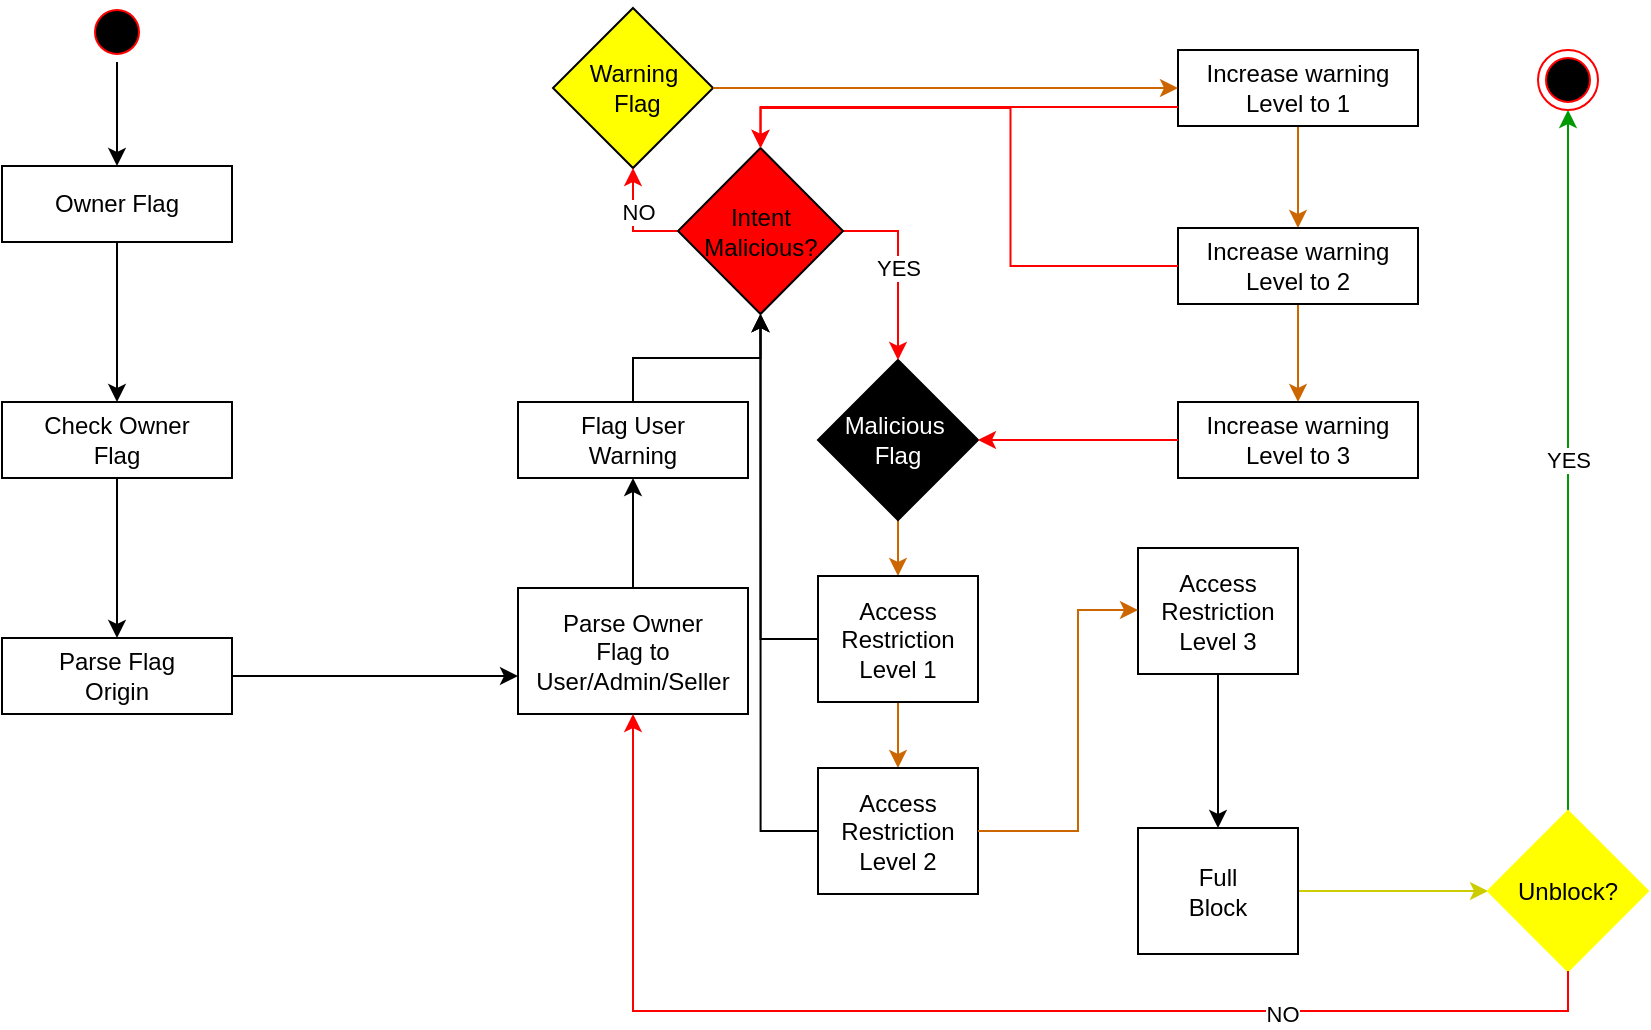 <mxfile version="21.0.2" type="github">
  <diagram name="Page-1" id="e7e014a7-5840-1c2e-5031-d8a46d1fe8dd">
    <mxGraphModel dx="1600" dy="795" grid="1" gridSize="10" guides="1" tooltips="1" connect="1" arrows="1" fold="1" page="1" pageScale="1" pageWidth="1169" pageHeight="826" background="none" math="0" shadow="0">
      <root>
        <mxCell id="0" />
        <mxCell id="1" parent="0" />
        <mxCell id="3s4V08M9AghHdlkvT7-q-38" value="" style="edgeStyle=orthogonalEdgeStyle;rounded=0;orthogonalLoop=1;jettySize=auto;html=1;" parent="1" source="3s4V08M9AghHdlkvT7-q-39" target="3s4V08M9AghHdlkvT7-q-41" edge="1">
          <mxGeometry relative="1" as="geometry" />
        </mxCell>
        <mxCell id="3s4V08M9AghHdlkvT7-q-39" value="" style="ellipse;shape=startState;fillColor=#000000;strokeColor=#ff0000;" parent="1" vertex="1">
          <mxGeometry x="264.5" y="167" width="30" height="30" as="geometry" />
        </mxCell>
        <mxCell id="3s4V08M9AghHdlkvT7-q-40" value="" style="edgeStyle=orthogonalEdgeStyle;rounded=0;orthogonalLoop=1;jettySize=auto;html=1;" parent="1" source="3s4V08M9AghHdlkvT7-q-41" target="3s4V08M9AghHdlkvT7-q-43" edge="1">
          <mxGeometry relative="1" as="geometry" />
        </mxCell>
        <mxCell id="3s4V08M9AghHdlkvT7-q-41" value="Owner Flag" style="rounded=0;whiteSpace=wrap;html=1;" parent="1" vertex="1">
          <mxGeometry x="222" y="249" width="115" height="38" as="geometry" />
        </mxCell>
        <mxCell id="3s4V08M9AghHdlkvT7-q-42" value="" style="edgeStyle=orthogonalEdgeStyle;rounded=0;orthogonalLoop=1;jettySize=auto;html=1;" parent="1" source="3s4V08M9AghHdlkvT7-q-43" target="3s4V08M9AghHdlkvT7-q-44" edge="1">
          <mxGeometry relative="1" as="geometry" />
        </mxCell>
        <mxCell id="3s4V08M9AghHdlkvT7-q-43" value="&lt;div&gt;Check Owner&lt;br&gt;&lt;/div&gt;&lt;div&gt;Flag&lt;br&gt;&lt;/div&gt;" style="rounded=0;whiteSpace=wrap;html=1;fillColor=rgb(255, 255, 255);strokeColor=rgb(0, 0, 0);fontColor=rgb(0, 0, 0);" parent="1" vertex="1">
          <mxGeometry x="222" y="367" width="115" height="38" as="geometry" />
        </mxCell>
        <mxCell id="3s4V08M9AghHdlkvT7-q-44" value="&lt;div&gt;Parse Flag&lt;/div&gt;&lt;div&gt;Origin&lt;br&gt;&lt;/div&gt;" style="rounded=0;whiteSpace=wrap;html=1;fillColor=rgb(255, 255, 255);strokeColor=rgb(0, 0, 0);fontColor=rgb(0, 0, 0);" parent="1" vertex="1">
          <mxGeometry x="222" y="485" width="115" height="38" as="geometry" />
        </mxCell>
        <mxCell id="3s4V08M9AghHdlkvT7-q-45" value="" style="edgeStyle=orthogonalEdgeStyle;rounded=0;orthogonalLoop=1;jettySize=auto;html=1;" parent="1" source="3s4V08M9AghHdlkvT7-q-44" edge="1">
          <mxGeometry relative="1" as="geometry">
            <mxPoint x="480" y="504" as="targetPoint" />
          </mxGeometry>
        </mxCell>
        <mxCell id="3s4V08M9AghHdlkvT7-q-46" value="" style="edgeStyle=orthogonalEdgeStyle;rounded=0;orthogonalLoop=1;jettySize=auto;html=1;" parent="1" source="3s4V08M9AghHdlkvT7-q-47" target="3s4V08M9AghHdlkvT7-q-49" edge="1">
          <mxGeometry relative="1" as="geometry" />
        </mxCell>
        <mxCell id="3s4V08M9AghHdlkvT7-q-47" value="&lt;div&gt;Parse Owner&lt;br&gt;&lt;/div&gt;&lt;div&gt;Flag to &lt;br&gt;&lt;/div&gt;&lt;div&gt;User/Admin/Seller&lt;br&gt;&lt;/div&gt;" style="rounded=0;whiteSpace=wrap;html=1;fillColor=rgb(255, 255, 255);strokeColor=rgb(0, 0, 0);fontColor=rgb(0, 0, 0);" parent="1" vertex="1">
          <mxGeometry x="480" y="460" width="115" height="63" as="geometry" />
        </mxCell>
        <mxCell id="3s4V08M9AghHdlkvT7-q-48" style="edgeStyle=orthogonalEdgeStyle;rounded=0;orthogonalLoop=1;jettySize=auto;html=1;exitX=0.5;exitY=0;exitDx=0;exitDy=0;" parent="1" source="3s4V08M9AghHdlkvT7-q-49" target="3s4V08M9AghHdlkvT7-q-56" edge="1">
          <mxGeometry relative="1" as="geometry" />
        </mxCell>
        <mxCell id="3s4V08M9AghHdlkvT7-q-49" value="&lt;div&gt;Flag User&lt;/div&gt;&lt;div&gt;Warning&lt;br&gt;&lt;/div&gt;" style="rounded=0;whiteSpace=wrap;html=1;fillColor=rgb(255, 255, 255);strokeColor=rgb(0, 0, 0);fontColor=rgb(0, 0, 0);" parent="1" vertex="1">
          <mxGeometry x="480" y="367" width="115" height="38" as="geometry" />
        </mxCell>
        <mxCell id="3s4V08M9AghHdlkvT7-q-50" value="" style="edgeStyle=orthogonalEdgeStyle;rounded=0;orthogonalLoop=1;jettySize=auto;html=1;strokeColor=#CC6600;" parent="1" source="3s4V08M9AghHdlkvT7-q-51" target="3s4V08M9AghHdlkvT7-q-59" edge="1">
          <mxGeometry relative="1" as="geometry" />
        </mxCell>
        <mxCell id="3s4V08M9AghHdlkvT7-q-51" value="&lt;div&gt;&lt;font color=&quot;#FFFFFF&quot;&gt;Malicious&amp;nbsp;&lt;/font&gt;&lt;/div&gt;&lt;div&gt;&lt;font color=&quot;#FFFFFF&quot;&gt;Flag&lt;br&gt;&lt;/font&gt;&lt;/div&gt;" style="rhombus;whiteSpace=wrap;html=1;fillColor=#000000;strokeColor=rgb(0, 0, 0);fontColor=rgb(0, 0, 0);rounded=0;" parent="1" vertex="1">
          <mxGeometry x="630" y="346" width="80" height="80" as="geometry" />
        </mxCell>
        <mxCell id="3s4V08M9AghHdlkvT7-q-52" value="&lt;div&gt;Warning&lt;/div&gt;&lt;div&gt;&amp;nbsp;Flag&lt;/div&gt;" style="rhombus;whiteSpace=wrap;html=1;fillColor=#FFFF00;strokeColor=rgb(0, 0, 0);fontColor=rgb(0, 0, 0);rounded=0;" parent="1" vertex="1">
          <mxGeometry x="497.5" y="170" width="80" height="80" as="geometry" />
        </mxCell>
        <mxCell id="3s4V08M9AghHdlkvT7-q-53" style="edgeStyle=orthogonalEdgeStyle;rounded=0;orthogonalLoop=1;jettySize=auto;html=1;exitX=0;exitY=0.5;exitDx=0;exitDy=0;entryX=0.5;entryY=1;entryDx=0;entryDy=0;strokeColor=#FF0000;" parent="1" source="3s4V08M9AghHdlkvT7-q-56" target="3s4V08M9AghHdlkvT7-q-52" edge="1">
          <mxGeometry relative="1" as="geometry" />
        </mxCell>
        <mxCell id="3s4V08M9AghHdlkvT7-q-54" value="NO" style="edgeLabel;html=1;align=center;verticalAlign=middle;resizable=0;points=[];" parent="3s4V08M9AghHdlkvT7-q-53" vertex="1" connectable="0">
          <mxGeometry x="0.197" y="-2" relative="1" as="geometry">
            <mxPoint as="offset" />
          </mxGeometry>
        </mxCell>
        <mxCell id="3s4V08M9AghHdlkvT7-q-55" value="YES" style="edgeStyle=orthogonalEdgeStyle;rounded=0;orthogonalLoop=1;jettySize=auto;html=1;exitX=1;exitY=0.5;exitDx=0;exitDy=0;entryX=0.5;entryY=0;entryDx=0;entryDy=0;strokeColor=#FF0000;" parent="1" source="3s4V08M9AghHdlkvT7-q-56" target="3s4V08M9AghHdlkvT7-q-51" edge="1">
          <mxGeometry relative="1" as="geometry" />
        </mxCell>
        <mxCell id="3s4V08M9AghHdlkvT7-q-56" value="&lt;div&gt;Intent&lt;/div&gt;&lt;div&gt;Malicious?&lt;br&gt;&lt;/div&gt;" style="rhombus;whiteSpace=wrap;html=1;fillColor=#FF0000;" parent="1" vertex="1">
          <mxGeometry x="560" y="240" width="82.5" height="83" as="geometry" />
        </mxCell>
        <mxCell id="3s4V08M9AghHdlkvT7-q-57" value="" style="edgeStyle=orthogonalEdgeStyle;rounded=0;orthogonalLoop=1;jettySize=auto;html=1;strokeColor=#CC6600;" parent="1" source="3s4V08M9AghHdlkvT7-q-59" target="3s4V08M9AghHdlkvT7-q-61" edge="1">
          <mxGeometry relative="1" as="geometry" />
        </mxCell>
        <mxCell id="3s4V08M9AghHdlkvT7-q-58" style="edgeStyle=orthogonalEdgeStyle;rounded=0;orthogonalLoop=1;jettySize=auto;html=1;exitX=0;exitY=0.5;exitDx=0;exitDy=0;entryX=0.5;entryY=1;entryDx=0;entryDy=0;" parent="1" source="3s4V08M9AghHdlkvT7-q-59" target="3s4V08M9AghHdlkvT7-q-56" edge="1">
          <mxGeometry relative="1" as="geometry" />
        </mxCell>
        <mxCell id="3s4V08M9AghHdlkvT7-q-59" value="&lt;div&gt;Access Restriction&lt;/div&gt;&lt;div&gt;Level 1&lt;br&gt;&lt;/div&gt;" style="whiteSpace=wrap;html=1;fillColor=rgb(255, 255, 255);strokeColor=rgb(0, 0, 0);fontColor=rgb(0, 0, 0);rounded=0;" parent="1" vertex="1">
          <mxGeometry x="630" y="454" width="80" height="63" as="geometry" />
        </mxCell>
        <mxCell id="3s4V08M9AghHdlkvT7-q-60" style="edgeStyle=orthogonalEdgeStyle;rounded=0;orthogonalLoop=1;jettySize=auto;html=1;exitX=0;exitY=0.5;exitDx=0;exitDy=0;entryX=0.5;entryY=1;entryDx=0;entryDy=0;" parent="1" source="3s4V08M9AghHdlkvT7-q-61" target="3s4V08M9AghHdlkvT7-q-56" edge="1">
          <mxGeometry relative="1" as="geometry" />
        </mxCell>
        <mxCell id="3s4V08M9AghHdlkvT7-q-61" value="&lt;div&gt;Access Restriction&lt;/div&gt;&lt;div&gt;Level 2&lt;br&gt;&lt;/div&gt;" style="whiteSpace=wrap;html=1;fillColor=rgb(255, 255, 255);strokeColor=rgb(0, 0, 0);fontColor=rgb(0, 0, 0);rounded=0;" parent="1" vertex="1">
          <mxGeometry x="630" y="550" width="80" height="63" as="geometry" />
        </mxCell>
        <mxCell id="3s4V08M9AghHdlkvT7-q-62" value="" style="ellipse;shape=endState;fillColor=#000000;strokeColor=#ff0000" parent="1" vertex="1">
          <mxGeometry x="990" y="191" width="30" height="30" as="geometry" />
        </mxCell>
        <mxCell id="3s4V08M9AghHdlkvT7-q-63" value="" style="edgeStyle=orthogonalEdgeStyle;rounded=0;orthogonalLoop=1;jettySize=auto;html=1;strokeColor=#CC6600;" parent="1" source="3s4V08M9AghHdlkvT7-q-64" target="3s4V08M9AghHdlkvT7-q-66" edge="1">
          <mxGeometry relative="1" as="geometry" />
        </mxCell>
        <mxCell id="3s4V08M9AghHdlkvT7-q-64" value="&lt;div&gt;Increase warning &lt;br&gt;&lt;/div&gt;&lt;div&gt;Level to 1&lt;br&gt;&lt;/div&gt;" style="whiteSpace=wrap;html=1;fillColor=rgb(255, 255, 255);strokeColor=rgb(0, 0, 0);fontColor=rgb(0, 0, 0);rounded=0;" parent="1" vertex="1">
          <mxGeometry x="810" y="191" width="120" height="38" as="geometry" />
        </mxCell>
        <mxCell id="3s4V08M9AghHdlkvT7-q-65" value="" style="edgeStyle=orthogonalEdgeStyle;rounded=0;orthogonalLoop=1;jettySize=auto;html=1;strokeColor=#CC6600;" parent="1" source="3s4V08M9AghHdlkvT7-q-66" target="3s4V08M9AghHdlkvT7-q-67" edge="1">
          <mxGeometry relative="1" as="geometry" />
        </mxCell>
        <mxCell id="3s4V08M9AghHdlkvT7-q-66" value="&lt;div&gt;Increase warning &lt;br&gt;&lt;/div&gt;&lt;div&gt;Level to 2&lt;br&gt;&lt;/div&gt;" style="whiteSpace=wrap;html=1;fillColor=rgb(255, 255, 255);strokeColor=rgb(0, 0, 0);fontColor=rgb(0, 0, 0);rounded=0;" parent="1" vertex="1">
          <mxGeometry x="810" y="280" width="120" height="38" as="geometry" />
        </mxCell>
        <mxCell id="3s4V08M9AghHdlkvT7-q-67" value="&lt;div&gt;Increase warning &lt;br&gt;&lt;/div&gt;&lt;div&gt;Level to 3&lt;br&gt;&lt;/div&gt;" style="whiteSpace=wrap;html=1;fillColor=rgb(255, 255, 255);strokeColor=rgb(0, 0, 0);fontColor=rgb(0, 0, 0);rounded=0;" parent="1" vertex="1">
          <mxGeometry x="810" y="367" width="120" height="38" as="geometry" />
        </mxCell>
        <mxCell id="3s4V08M9AghHdlkvT7-q-68" value="" style="edgeStyle=orthogonalEdgeStyle;rounded=0;orthogonalLoop=1;jettySize=auto;html=1;" parent="1" source="3s4V08M9AghHdlkvT7-q-69" target="3s4V08M9AghHdlkvT7-q-71" edge="1">
          <mxGeometry relative="1" as="geometry" />
        </mxCell>
        <mxCell id="3s4V08M9AghHdlkvT7-q-69" value="&lt;div&gt;Access Restriction&lt;/div&gt;&lt;div&gt;Level 3&lt;br&gt;&lt;/div&gt;" style="whiteSpace=wrap;html=1;fillColor=rgb(255, 255, 255);strokeColor=rgb(0, 0, 0);fontColor=rgb(0, 0, 0);rounded=0;" parent="1" vertex="1">
          <mxGeometry x="790" y="440" width="80" height="63" as="geometry" />
        </mxCell>
        <mxCell id="3s4V08M9AghHdlkvT7-q-70" value="" style="edgeStyle=orthogonalEdgeStyle;rounded=0;orthogonalLoop=1;jettySize=auto;html=1;strokeColor=#CCCC00;" parent="1" source="3s4V08M9AghHdlkvT7-q-71" target="3s4V08M9AghHdlkvT7-q-73" edge="1">
          <mxGeometry relative="1" as="geometry" />
        </mxCell>
        <mxCell id="3s4V08M9AghHdlkvT7-q-71" value="&lt;div&gt;Full&lt;br&gt;&lt;/div&gt;&lt;div&gt;Block&lt;br&gt;&lt;/div&gt;" style="whiteSpace=wrap;html=1;fillColor=rgb(255, 255, 255);strokeColor=rgb(0, 0, 0);fontColor=rgb(0, 0, 0);rounded=0;" parent="1" vertex="1">
          <mxGeometry x="790" y="580" width="80" height="63" as="geometry" />
        </mxCell>
        <mxCell id="3s4V08M9AghHdlkvT7-q-72" value="YES" style="edgeStyle=orthogonalEdgeStyle;rounded=0;orthogonalLoop=1;jettySize=auto;html=1;exitX=0.5;exitY=0;exitDx=0;exitDy=0;entryX=0.5;entryY=1;entryDx=0;entryDy=0;strokeColor=#009900;" parent="1" source="3s4V08M9AghHdlkvT7-q-73" target="3s4V08M9AghHdlkvT7-q-62" edge="1">
          <mxGeometry relative="1" as="geometry" />
        </mxCell>
        <mxCell id="3s4V08M9AghHdlkvT7-q-73" value="&lt;div&gt;Unblock?&lt;br&gt;&lt;/div&gt;" style="rhombus;whiteSpace=wrap;html=1;fillColor=#FFFF00;strokeColor=#FFFF00;fontColor=rgb(0, 0, 0);rounded=0;" parent="1" vertex="1">
          <mxGeometry x="965" y="571.5" width="80" height="80" as="geometry" />
        </mxCell>
        <mxCell id="3s4V08M9AghHdlkvT7-q-74" value="" style="edgeStyle=orthogonalEdgeStyle;rounded=0;orthogonalLoop=1;jettySize=auto;html=1;strokeColor=#CC6600;" parent="1" source="3s4V08M9AghHdlkvT7-q-52" target="3s4V08M9AghHdlkvT7-q-64" edge="1">
          <mxGeometry relative="1" as="geometry" />
        </mxCell>
        <mxCell id="3s4V08M9AghHdlkvT7-q-75" style="edgeStyle=orthogonalEdgeStyle;rounded=0;orthogonalLoop=1;jettySize=auto;html=1;entryX=1;entryY=0.5;entryDx=0;entryDy=0;strokeColor=#FF0000;" parent="1" source="3s4V08M9AghHdlkvT7-q-67" target="3s4V08M9AghHdlkvT7-q-51" edge="1">
          <mxGeometry relative="1" as="geometry" />
        </mxCell>
        <mxCell id="3s4V08M9AghHdlkvT7-q-76" value="" style="edgeStyle=orthogonalEdgeStyle;rounded=0;orthogonalLoop=1;jettySize=auto;html=1;strokeColor=#CC6600;" parent="1" source="3s4V08M9AghHdlkvT7-q-61" target="3s4V08M9AghHdlkvT7-q-69" edge="1">
          <mxGeometry relative="1" as="geometry">
            <Array as="points">
              <mxPoint x="760" y="581" />
              <mxPoint x="760" y="471" />
            </Array>
          </mxGeometry>
        </mxCell>
        <mxCell id="3s4V08M9AghHdlkvT7-q-77" style="edgeStyle=orthogonalEdgeStyle;rounded=0;orthogonalLoop=1;jettySize=auto;html=1;exitX=0.5;exitY=1;exitDx=0;exitDy=0;entryX=0.5;entryY=1;entryDx=0;entryDy=0;strokeColor=#FF0000;" parent="1" source="3s4V08M9AghHdlkvT7-q-73" target="3s4V08M9AghHdlkvT7-q-47" edge="1">
          <mxGeometry relative="1" as="geometry" />
        </mxCell>
        <mxCell id="3s4V08M9AghHdlkvT7-q-78" value="NO" style="edgeLabel;html=1;align=center;verticalAlign=middle;resizable=0;points=[];" parent="3s4V08M9AghHdlkvT7-q-77" vertex="1" connectable="0">
          <mxGeometry x="-0.488" y="1" relative="1" as="geometry">
            <mxPoint as="offset" />
          </mxGeometry>
        </mxCell>
        <mxCell id="3s4V08M9AghHdlkvT7-q-79" style="edgeStyle=orthogonalEdgeStyle;rounded=0;orthogonalLoop=1;jettySize=auto;html=1;exitX=0;exitY=0.75;exitDx=0;exitDy=0;strokeColor=#FF0000;" parent="1" source="3s4V08M9AghHdlkvT7-q-64" target="3s4V08M9AghHdlkvT7-q-56" edge="1">
          <mxGeometry relative="1" as="geometry" />
        </mxCell>
        <mxCell id="3s4V08M9AghHdlkvT7-q-80" style="edgeStyle=orthogonalEdgeStyle;rounded=0;orthogonalLoop=1;jettySize=auto;html=1;exitX=0;exitY=0.5;exitDx=0;exitDy=0;entryX=0.5;entryY=0;entryDx=0;entryDy=0;strokeColor=#FF0000;" parent="1" source="3s4V08M9AghHdlkvT7-q-66" target="3s4V08M9AghHdlkvT7-q-56" edge="1">
          <mxGeometry relative="1" as="geometry" />
        </mxCell>
      </root>
    </mxGraphModel>
  </diagram>
</mxfile>
